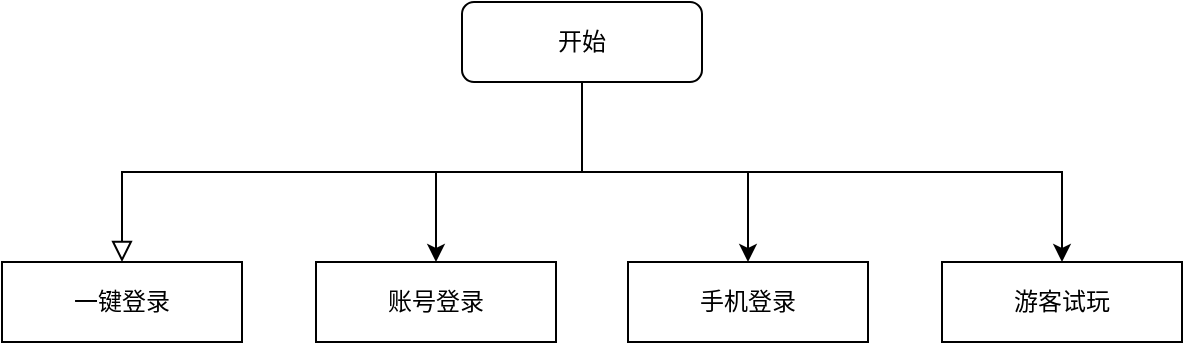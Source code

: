 <mxfile version="13.3.0" type="github">
  <diagram id="C5RBs43oDa-KdzZeNtuy" name="Page-1">
    <mxGraphModel grid="1" shadow="0" math="0" pageHeight="1169" pageWidth="827" pageScale="1" page="1" fold="1" arrows="1" connect="1" tooltips="1" guides="1" gridSize="10" dy="792" dx="1422">
      <root>
        <mxCell id="WIyWlLk6GJQsqaUBKTNV-0" />
        <mxCell id="WIyWlLk6GJQsqaUBKTNV-1" parent="WIyWlLk6GJQsqaUBKTNV-0" />
        <mxCell id="WIyWlLk6GJQsqaUBKTNV-2" value="" parent="WIyWlLk6GJQsqaUBKTNV-1" edge="1" target="8nNFKOxT-fI5mrnP_jaA-1" source="WIyWlLk6GJQsqaUBKTNV-3" style="rounded=0;html=1;jettySize=auto;orthogonalLoop=1;fontSize=11;endArrow=block;endFill=0;endSize=8;strokeWidth=1;shadow=0;labelBackgroundColor=none;edgeStyle=orthogonalEdgeStyle;exitX=0.5;exitY=1;exitDx=0;exitDy=0;">
          <mxGeometry as="geometry" relative="1">
            <mxPoint as="targetPoint" y="170" x="220" />
          </mxGeometry>
        </mxCell>
        <mxCell id="8nNFKOxT-fI5mrnP_jaA-5" parent="WIyWlLk6GJQsqaUBKTNV-1" edge="1" target="8nNFKOxT-fI5mrnP_jaA-2" source="WIyWlLk6GJQsqaUBKTNV-3" style="edgeStyle=orthogonalEdgeStyle;rounded=0;orthogonalLoop=1;jettySize=auto;html=1;entryX=0.5;entryY=0;entryDx=0;entryDy=0;">
          <mxGeometry as="geometry" relative="1" />
        </mxCell>
        <mxCell id="8nNFKOxT-fI5mrnP_jaA-6" parent="WIyWlLk6GJQsqaUBKTNV-1" edge="1" target="8nNFKOxT-fI5mrnP_jaA-3" source="WIyWlLk6GJQsqaUBKTNV-3" style="edgeStyle=orthogonalEdgeStyle;rounded=0;orthogonalLoop=1;jettySize=auto;html=1;">
          <mxGeometry as="geometry" relative="1" />
        </mxCell>
        <mxCell id="8nNFKOxT-fI5mrnP_jaA-7" parent="WIyWlLk6GJQsqaUBKTNV-1" edge="1" target="8nNFKOxT-fI5mrnP_jaA-4" source="WIyWlLk6GJQsqaUBKTNV-3" style="edgeStyle=orthogonalEdgeStyle;rounded=0;orthogonalLoop=1;jettySize=auto;html=1;exitX=0.5;exitY=1;exitDx=0;exitDy=0;">
          <mxGeometry as="geometry" relative="1" />
        </mxCell>
        <mxCell id="WIyWlLk6GJQsqaUBKTNV-3" value="开始" parent="WIyWlLk6GJQsqaUBKTNV-1" style="rounded=1;whiteSpace=wrap;html=1;fontSize=12;glass=0;strokeWidth=1;shadow=0;" vertex="1">
          <mxGeometry as="geometry" height="40" width="120" y="70" x="330" />
        </mxCell>
        <mxCell id="8nNFKOxT-fI5mrnP_jaA-1" value="一键登录" parent="WIyWlLk6GJQsqaUBKTNV-1" style="rounded=0;whiteSpace=wrap;html=1;" vertex="1">
          <mxGeometry as="geometry" height="40" width="120" y="200" x="100" />
        </mxCell>
        <mxCell id="8nNFKOxT-fI5mrnP_jaA-2" value="账号登录" parent="WIyWlLk6GJQsqaUBKTNV-1" style="rounded=0;whiteSpace=wrap;html=1;" vertex="1">
          <mxGeometry as="geometry" height="40" width="120" y="200" x="257" />
        </mxCell>
        <mxCell id="8nNFKOxT-fI5mrnP_jaA-3" value="手机登录" parent="WIyWlLk6GJQsqaUBKTNV-1" style="rounded=0;whiteSpace=wrap;html=1;" vertex="1">
          <mxGeometry as="geometry" height="40" width="120" y="200" x="413" />
        </mxCell>
        <mxCell id="8nNFKOxT-fI5mrnP_jaA-4" value="游客试玩" parent="WIyWlLk6GJQsqaUBKTNV-1" style="rounded=0;whiteSpace=wrap;html=1;" vertex="1">
          <mxGeometry as="geometry" height="40" width="120" y="200" x="570" />
        </mxCell>
      </root>
    </mxGraphModel>
  </diagram>
</mxfile>
